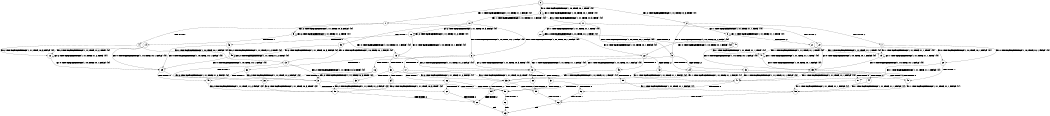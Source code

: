 digraph BCG {
size = "7, 10.5";
center = TRUE;
node [shape = circle];
0 [peripheries = 2];
0 -> 1 [label = "EX !1 !ATOMIC_EXCH_BRANCH (1, +1, TRUE, +1, 1, FALSE) !{0}"];
0 -> 2 [label = "EX !2 !ATOMIC_EXCH_BRANCH (1, +1, TRUE, +0, 3, TRUE) !{0}"];
0 -> 3 [label = "EX !0 !ATOMIC_EXCH_BRANCH (1, +0, TRUE, +0, 1, TRUE) !{0}"];
1 -> 4 [label = "TERMINATE !1"];
1 -> 5 [label = "EX !2 !ATOMIC_EXCH_BRANCH (1, +1, TRUE, +0, 3, FALSE) !{0}"];
1 -> 6 [label = "EX !0 !ATOMIC_EXCH_BRANCH (1, +0, TRUE, +0, 1, FALSE) !{0}"];
2 -> 7 [label = "TERMINATE !2"];
2 -> 8 [label = "EX !1 !ATOMIC_EXCH_BRANCH (1, +1, TRUE, +1, 1, TRUE) !{0}"];
2 -> 9 [label = "EX !0 !ATOMIC_EXCH_BRANCH (1, +0, TRUE, +0, 1, FALSE) !{0}"];
3 -> 10 [label = "EX !1 !ATOMIC_EXCH_BRANCH (1, +1, TRUE, +1, 1, FALSE) !{0}"];
3 -> 11 [label = "EX !2 !ATOMIC_EXCH_BRANCH (1, +1, TRUE, +0, 3, TRUE) !{0}"];
3 -> 3 [label = "EX !0 !ATOMIC_EXCH_BRANCH (1, +0, TRUE, +0, 1, TRUE) !{0}"];
4 -> 12 [label = "EX !2 !ATOMIC_EXCH_BRANCH (1, +1, TRUE, +0, 3, FALSE) !{0}"];
4 -> 13 [label = "EX !0 !ATOMIC_EXCH_BRANCH (1, +0, TRUE, +0, 1, FALSE) !{0}"];
5 -> 14 [label = "TERMINATE !1"];
5 -> 15 [label = "EX !0 !ATOMIC_EXCH_BRANCH (1, +0, TRUE, +0, 1, FALSE) !{0}"];
5 -> 5 [label = "EX !2 !ATOMIC_EXCH_BRANCH (1, +1, TRUE, +1, 2, TRUE) !{0}"];
6 -> 16 [label = "TERMINATE !1"];
6 -> 17 [label = "TERMINATE !0"];
6 -> 18 [label = "EX !2 !ATOMIC_EXCH_BRANCH (1, +1, TRUE, +0, 3, TRUE) !{0}"];
7 -> 19 [label = "EX !1 !ATOMIC_EXCH_BRANCH (1, +1, TRUE, +1, 1, TRUE) !{0}"];
7 -> 20 [label = "EX !0 !ATOMIC_EXCH_BRANCH (1, +0, TRUE, +0, 1, FALSE) !{0}"];
8 -> 21 [label = "TERMINATE !2"];
8 -> 22 [label = "EX !0 !ATOMIC_EXCH_BRANCH (1, +0, TRUE, +0, 1, FALSE) !{0}"];
8 -> 8 [label = "EX !1 !ATOMIC_EXCH_BRANCH (1, +1, TRUE, +1, 1, TRUE) !{0}"];
9 -> 23 [label = "TERMINATE !2"];
9 -> 24 [label = "TERMINATE !0"];
9 -> 18 [label = "EX !1 !ATOMIC_EXCH_BRANCH (1, +1, TRUE, +1, 1, FALSE) !{0}"];
10 -> 25 [label = "TERMINATE !1"];
10 -> 26 [label = "EX !2 !ATOMIC_EXCH_BRANCH (1, +1, TRUE, +0, 3, FALSE) !{0}"];
10 -> 6 [label = "EX !0 !ATOMIC_EXCH_BRANCH (1, +0, TRUE, +0, 1, FALSE) !{0}"];
11 -> 27 [label = "TERMINATE !2"];
11 -> 28 [label = "EX !1 !ATOMIC_EXCH_BRANCH (1, +1, TRUE, +1, 1, TRUE) !{0}"];
11 -> 9 [label = "EX !0 !ATOMIC_EXCH_BRANCH (1, +0, TRUE, +0, 1, FALSE) !{0}"];
12 -> 29 [label = "EX !0 !ATOMIC_EXCH_BRANCH (1, +0, TRUE, +0, 1, FALSE) !{0}"];
12 -> 12 [label = "EX !2 !ATOMIC_EXCH_BRANCH (1, +1, TRUE, +1, 2, TRUE) !{0}"];
13 -> 30 [label = "TERMINATE !0"];
13 -> 31 [label = "EX !2 !ATOMIC_EXCH_BRANCH (1, +1, TRUE, +0, 3, TRUE) !{0}"];
14 -> 29 [label = "EX !0 !ATOMIC_EXCH_BRANCH (1, +0, TRUE, +0, 1, FALSE) !{0}"];
14 -> 12 [label = "EX !2 !ATOMIC_EXCH_BRANCH (1, +1, TRUE, +1, 2, TRUE) !{0}"];
15 -> 32 [label = "TERMINATE !1"];
15 -> 33 [label = "TERMINATE !0"];
15 -> 18 [label = "EX !2 !ATOMIC_EXCH_BRANCH (1, +1, TRUE, +1, 2, FALSE) !{0}"];
16 -> 30 [label = "TERMINATE !0"];
16 -> 31 [label = "EX !2 !ATOMIC_EXCH_BRANCH (1, +1, TRUE, +0, 3, TRUE) !{0}"];
17 -> 34 [label = "TERMINATE !1"];
17 -> 35 [label = "EX !2 !ATOMIC_EXCH_BRANCH (1, +1, TRUE, +0, 3, TRUE) !{1}"];
18 -> 36 [label = "TERMINATE !1"];
18 -> 37 [label = "TERMINATE !2"];
18 -> 38 [label = "TERMINATE !0"];
19 -> 39 [label = "EX !0 !ATOMIC_EXCH_BRANCH (1, +0, TRUE, +0, 1, FALSE) !{0}"];
19 -> 19 [label = "EX !1 !ATOMIC_EXCH_BRANCH (1, +1, TRUE, +1, 1, TRUE) !{0}"];
20 -> 40 [label = "TERMINATE !0"];
20 -> 41 [label = "EX !1 !ATOMIC_EXCH_BRANCH (1, +1, TRUE, +1, 1, FALSE) !{0}"];
21 -> 39 [label = "EX !0 !ATOMIC_EXCH_BRANCH (1, +0, TRUE, +0, 1, FALSE) !{0}"];
21 -> 19 [label = "EX !1 !ATOMIC_EXCH_BRANCH (1, +1, TRUE, +1, 1, TRUE) !{0}"];
22 -> 42 [label = "TERMINATE !2"];
22 -> 43 [label = "TERMINATE !0"];
22 -> 18 [label = "EX !1 !ATOMIC_EXCH_BRANCH (1, +1, TRUE, +1, 1, FALSE) !{0}"];
23 -> 40 [label = "TERMINATE !0"];
23 -> 41 [label = "EX !1 !ATOMIC_EXCH_BRANCH (1, +1, TRUE, +1, 1, FALSE) !{0}"];
24 -> 44 [label = "TERMINATE !2"];
24 -> 35 [label = "EX !1 !ATOMIC_EXCH_BRANCH (1, +1, TRUE, +1, 1, FALSE) !{1}"];
25 -> 45 [label = "EX !2 !ATOMIC_EXCH_BRANCH (1, +1, TRUE, +0, 3, FALSE) !{0}"];
25 -> 13 [label = "EX !0 !ATOMIC_EXCH_BRANCH (1, +0, TRUE, +0, 1, FALSE) !{0}"];
26 -> 46 [label = "TERMINATE !1"];
26 -> 26 [label = "EX !2 !ATOMIC_EXCH_BRANCH (1, +1, TRUE, +1, 2, TRUE) !{0}"];
26 -> 15 [label = "EX !0 !ATOMIC_EXCH_BRANCH (1, +0, TRUE, +0, 1, FALSE) !{0}"];
27 -> 47 [label = "EX !1 !ATOMIC_EXCH_BRANCH (1, +1, TRUE, +1, 1, TRUE) !{0}"];
27 -> 20 [label = "EX !0 !ATOMIC_EXCH_BRANCH (1, +0, TRUE, +0, 1, FALSE) !{0}"];
28 -> 48 [label = "TERMINATE !2"];
28 -> 28 [label = "EX !1 !ATOMIC_EXCH_BRANCH (1, +1, TRUE, +1, 1, TRUE) !{0}"];
28 -> 22 [label = "EX !0 !ATOMIC_EXCH_BRANCH (1, +0, TRUE, +0, 1, FALSE) !{0}"];
29 -> 49 [label = "TERMINATE !0"];
29 -> 31 [label = "EX !2 !ATOMIC_EXCH_BRANCH (1, +1, TRUE, +1, 2, FALSE) !{0}"];
30 -> 50 [label = "EX !2 !ATOMIC_EXCH_BRANCH (1, +1, TRUE, +0, 3, TRUE) !{2}"];
31 -> 51 [label = "TERMINATE !2"];
31 -> 52 [label = "TERMINATE !0"];
32 -> 49 [label = "TERMINATE !0"];
32 -> 31 [label = "EX !2 !ATOMIC_EXCH_BRANCH (1, +1, TRUE, +1, 2, FALSE) !{0}"];
33 -> 53 [label = "TERMINATE !1"];
33 -> 35 [label = "EX !2 !ATOMIC_EXCH_BRANCH (1, +1, TRUE, +1, 2, FALSE) !{1}"];
34 -> 50 [label = "EX !2 !ATOMIC_EXCH_BRANCH (1, +1, TRUE, +0, 3, TRUE) !{2}"];
35 -> 54 [label = "TERMINATE !1"];
35 -> 55 [label = "TERMINATE !2"];
36 -> 51 [label = "TERMINATE !2"];
36 -> 52 [label = "TERMINATE !0"];
37 -> 51 [label = "TERMINATE !1"];
37 -> 56 [label = "TERMINATE !0"];
38 -> 54 [label = "TERMINATE !1"];
38 -> 55 [label = "TERMINATE !2"];
39 -> 57 [label = "TERMINATE !0"];
39 -> 41 [label = "EX !1 !ATOMIC_EXCH_BRANCH (1, +1, TRUE, +1, 1, FALSE) !{0}"];
40 -> 58 [label = "EX !1 !ATOMIC_EXCH_BRANCH (1, +1, TRUE, +1, 1, FALSE) !{1}"];
41 -> 51 [label = "TERMINATE !1"];
41 -> 56 [label = "TERMINATE !0"];
42 -> 57 [label = "TERMINATE !0"];
42 -> 41 [label = "EX !1 !ATOMIC_EXCH_BRANCH (1, +1, TRUE, +1, 1, FALSE) !{0}"];
43 -> 59 [label = "TERMINATE !2"];
43 -> 35 [label = "EX !1 !ATOMIC_EXCH_BRANCH (1, +1, TRUE, +1, 1, FALSE) !{1}"];
44 -> 58 [label = "EX !1 !ATOMIC_EXCH_BRANCH (1, +1, TRUE, +1, 1, FALSE) !{1}"];
45 -> 45 [label = "EX !2 !ATOMIC_EXCH_BRANCH (1, +1, TRUE, +1, 2, TRUE) !{0}"];
45 -> 29 [label = "EX !0 !ATOMIC_EXCH_BRANCH (1, +0, TRUE, +0, 1, FALSE) !{0}"];
46 -> 45 [label = "EX !2 !ATOMIC_EXCH_BRANCH (1, +1, TRUE, +1, 2, TRUE) !{0}"];
46 -> 29 [label = "EX !0 !ATOMIC_EXCH_BRANCH (1, +0, TRUE, +0, 1, FALSE) !{0}"];
47 -> 47 [label = "EX !1 !ATOMIC_EXCH_BRANCH (1, +1, TRUE, +1, 1, TRUE) !{0}"];
47 -> 39 [label = "EX !0 !ATOMIC_EXCH_BRANCH (1, +0, TRUE, +0, 1, FALSE) !{0}"];
48 -> 47 [label = "EX !1 !ATOMIC_EXCH_BRANCH (1, +1, TRUE, +1, 1, TRUE) !{0}"];
48 -> 39 [label = "EX !0 !ATOMIC_EXCH_BRANCH (1, +0, TRUE, +0, 1, FALSE) !{0}"];
49 -> 50 [label = "EX !2 !ATOMIC_EXCH_BRANCH (1, +1, TRUE, +1, 2, FALSE) !{2}"];
50 -> 60 [label = "TERMINATE !2"];
51 -> 61 [label = "TERMINATE !0"];
52 -> 60 [label = "TERMINATE !2"];
53 -> 50 [label = "EX !2 !ATOMIC_EXCH_BRANCH (1, +1, TRUE, +1, 2, FALSE) !{2}"];
54 -> 60 [label = "TERMINATE !2"];
55 -> 62 [label = "TERMINATE !1"];
56 -> 62 [label = "TERMINATE !1"];
57 -> 58 [label = "EX !1 !ATOMIC_EXCH_BRANCH (1, +1, TRUE, +1, 1, FALSE) !{1}"];
58 -> 62 [label = "TERMINATE !1"];
59 -> 58 [label = "EX !1 !ATOMIC_EXCH_BRANCH (1, +1, TRUE, +1, 1, FALSE) !{1}"];
60 -> 63 [label = "exit"];
61 -> 63 [label = "exit"];
62 -> 63 [label = "exit"];
}
